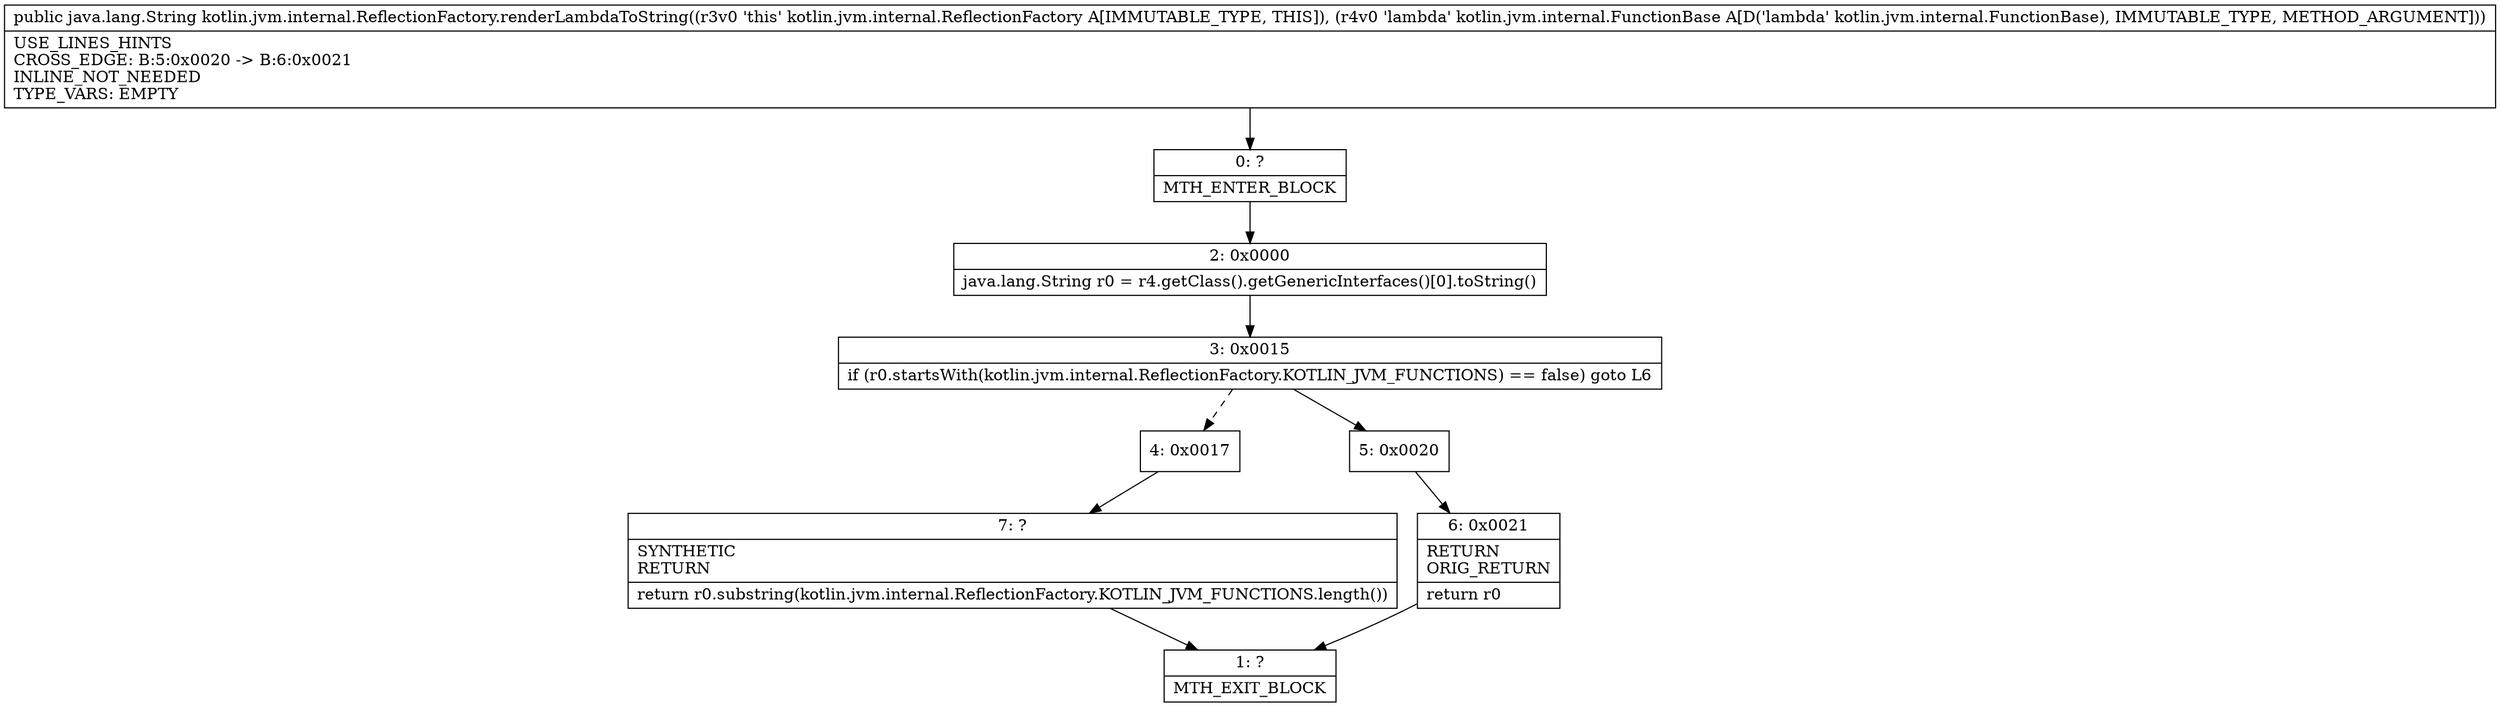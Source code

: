 digraph "CFG forkotlin.jvm.internal.ReflectionFactory.renderLambdaToString(Lkotlin\/jvm\/internal\/FunctionBase;)Ljava\/lang\/String;" {
Node_0 [shape=record,label="{0\:\ ?|MTH_ENTER_BLOCK\l}"];
Node_2 [shape=record,label="{2\:\ 0x0000|java.lang.String r0 = r4.getClass().getGenericInterfaces()[0].toString()\l}"];
Node_3 [shape=record,label="{3\:\ 0x0015|if (r0.startsWith(kotlin.jvm.internal.ReflectionFactory.KOTLIN_JVM_FUNCTIONS) == false) goto L6\l}"];
Node_4 [shape=record,label="{4\:\ 0x0017}"];
Node_7 [shape=record,label="{7\:\ ?|SYNTHETIC\lRETURN\l|return r0.substring(kotlin.jvm.internal.ReflectionFactory.KOTLIN_JVM_FUNCTIONS.length())\l}"];
Node_1 [shape=record,label="{1\:\ ?|MTH_EXIT_BLOCK\l}"];
Node_5 [shape=record,label="{5\:\ 0x0020}"];
Node_6 [shape=record,label="{6\:\ 0x0021|RETURN\lORIG_RETURN\l|return r0\l}"];
MethodNode[shape=record,label="{public java.lang.String kotlin.jvm.internal.ReflectionFactory.renderLambdaToString((r3v0 'this' kotlin.jvm.internal.ReflectionFactory A[IMMUTABLE_TYPE, THIS]), (r4v0 'lambda' kotlin.jvm.internal.FunctionBase A[D('lambda' kotlin.jvm.internal.FunctionBase), IMMUTABLE_TYPE, METHOD_ARGUMENT]))  | USE_LINES_HINTS\lCROSS_EDGE: B:5:0x0020 \-\> B:6:0x0021\lINLINE_NOT_NEEDED\lTYPE_VARS: EMPTY\l}"];
MethodNode -> Node_0;Node_0 -> Node_2;
Node_2 -> Node_3;
Node_3 -> Node_4[style=dashed];
Node_3 -> Node_5;
Node_4 -> Node_7;
Node_7 -> Node_1;
Node_5 -> Node_6;
Node_6 -> Node_1;
}

